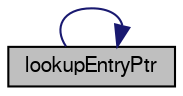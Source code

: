 digraph "lookupEntryPtr"
{
  bgcolor="transparent";
  edge [fontname="FreeSans",fontsize="10",labelfontname="FreeSans",labelfontsize="10"];
  node [fontname="FreeSans",fontsize="10",shape=record];
  rankdir="LR";
  Node9358 [label="lookupEntryPtr",height=0.2,width=0.4,color="black", fillcolor="grey75", style="filled", fontcolor="black"];
  Node9358 -> Node9358 [color="midnightblue",fontsize="10",style="solid",fontname="FreeSans"];
}
